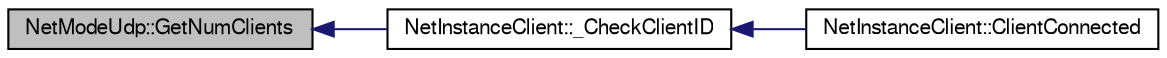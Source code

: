 digraph G
{
  edge [fontname="FreeSans",fontsize="10",labelfontname="FreeSans",labelfontsize="10"];
  node [fontname="FreeSans",fontsize="10",shape=record];
  rankdir=LR;
  Node1 [label="NetModeUdp::GetNumClients",height=0.2,width=0.4,color="black", fillcolor="grey75", style="filled" fontcolor="black"];
  Node1 -> Node2 [dir=back,color="midnightblue",fontsize="10",style="solid",fontname="FreeSans"];
  Node2 [label="NetInstanceClient::_CheckClientID",height=0.2,width=0.4,color="black", fillcolor="white", style="filled",URL="$class_net_instance_client.html#a7faf9512fc7360ddd8e4ce861cbb2d0c"];
  Node2 -> Node3 [dir=back,color="midnightblue",fontsize="10",style="solid",fontname="FreeSans"];
  Node3 [label="NetInstanceClient::ClientConnected",height=0.2,width=0.4,color="black", fillcolor="white", style="filled",URL="$class_net_instance_client.html#a2ed875ffc7d1e5e843a39155d317dd2f"];
}
